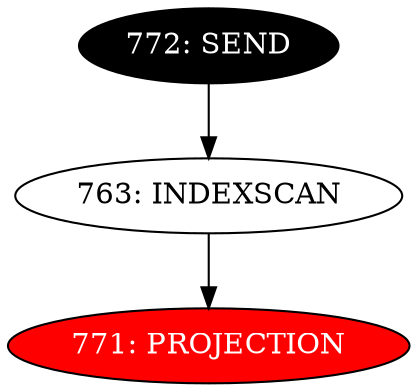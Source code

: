 digraph name {
763 [label="763: INDEXSCAN" ];
763 -> 771;
771 [label="771: PROJECTION" fontcolor="white" style="filled" fillcolor="red"];
772 [label="772: SEND" fontcolor="white" style="filled" fillcolor="black"];
772 -> 763;

}

